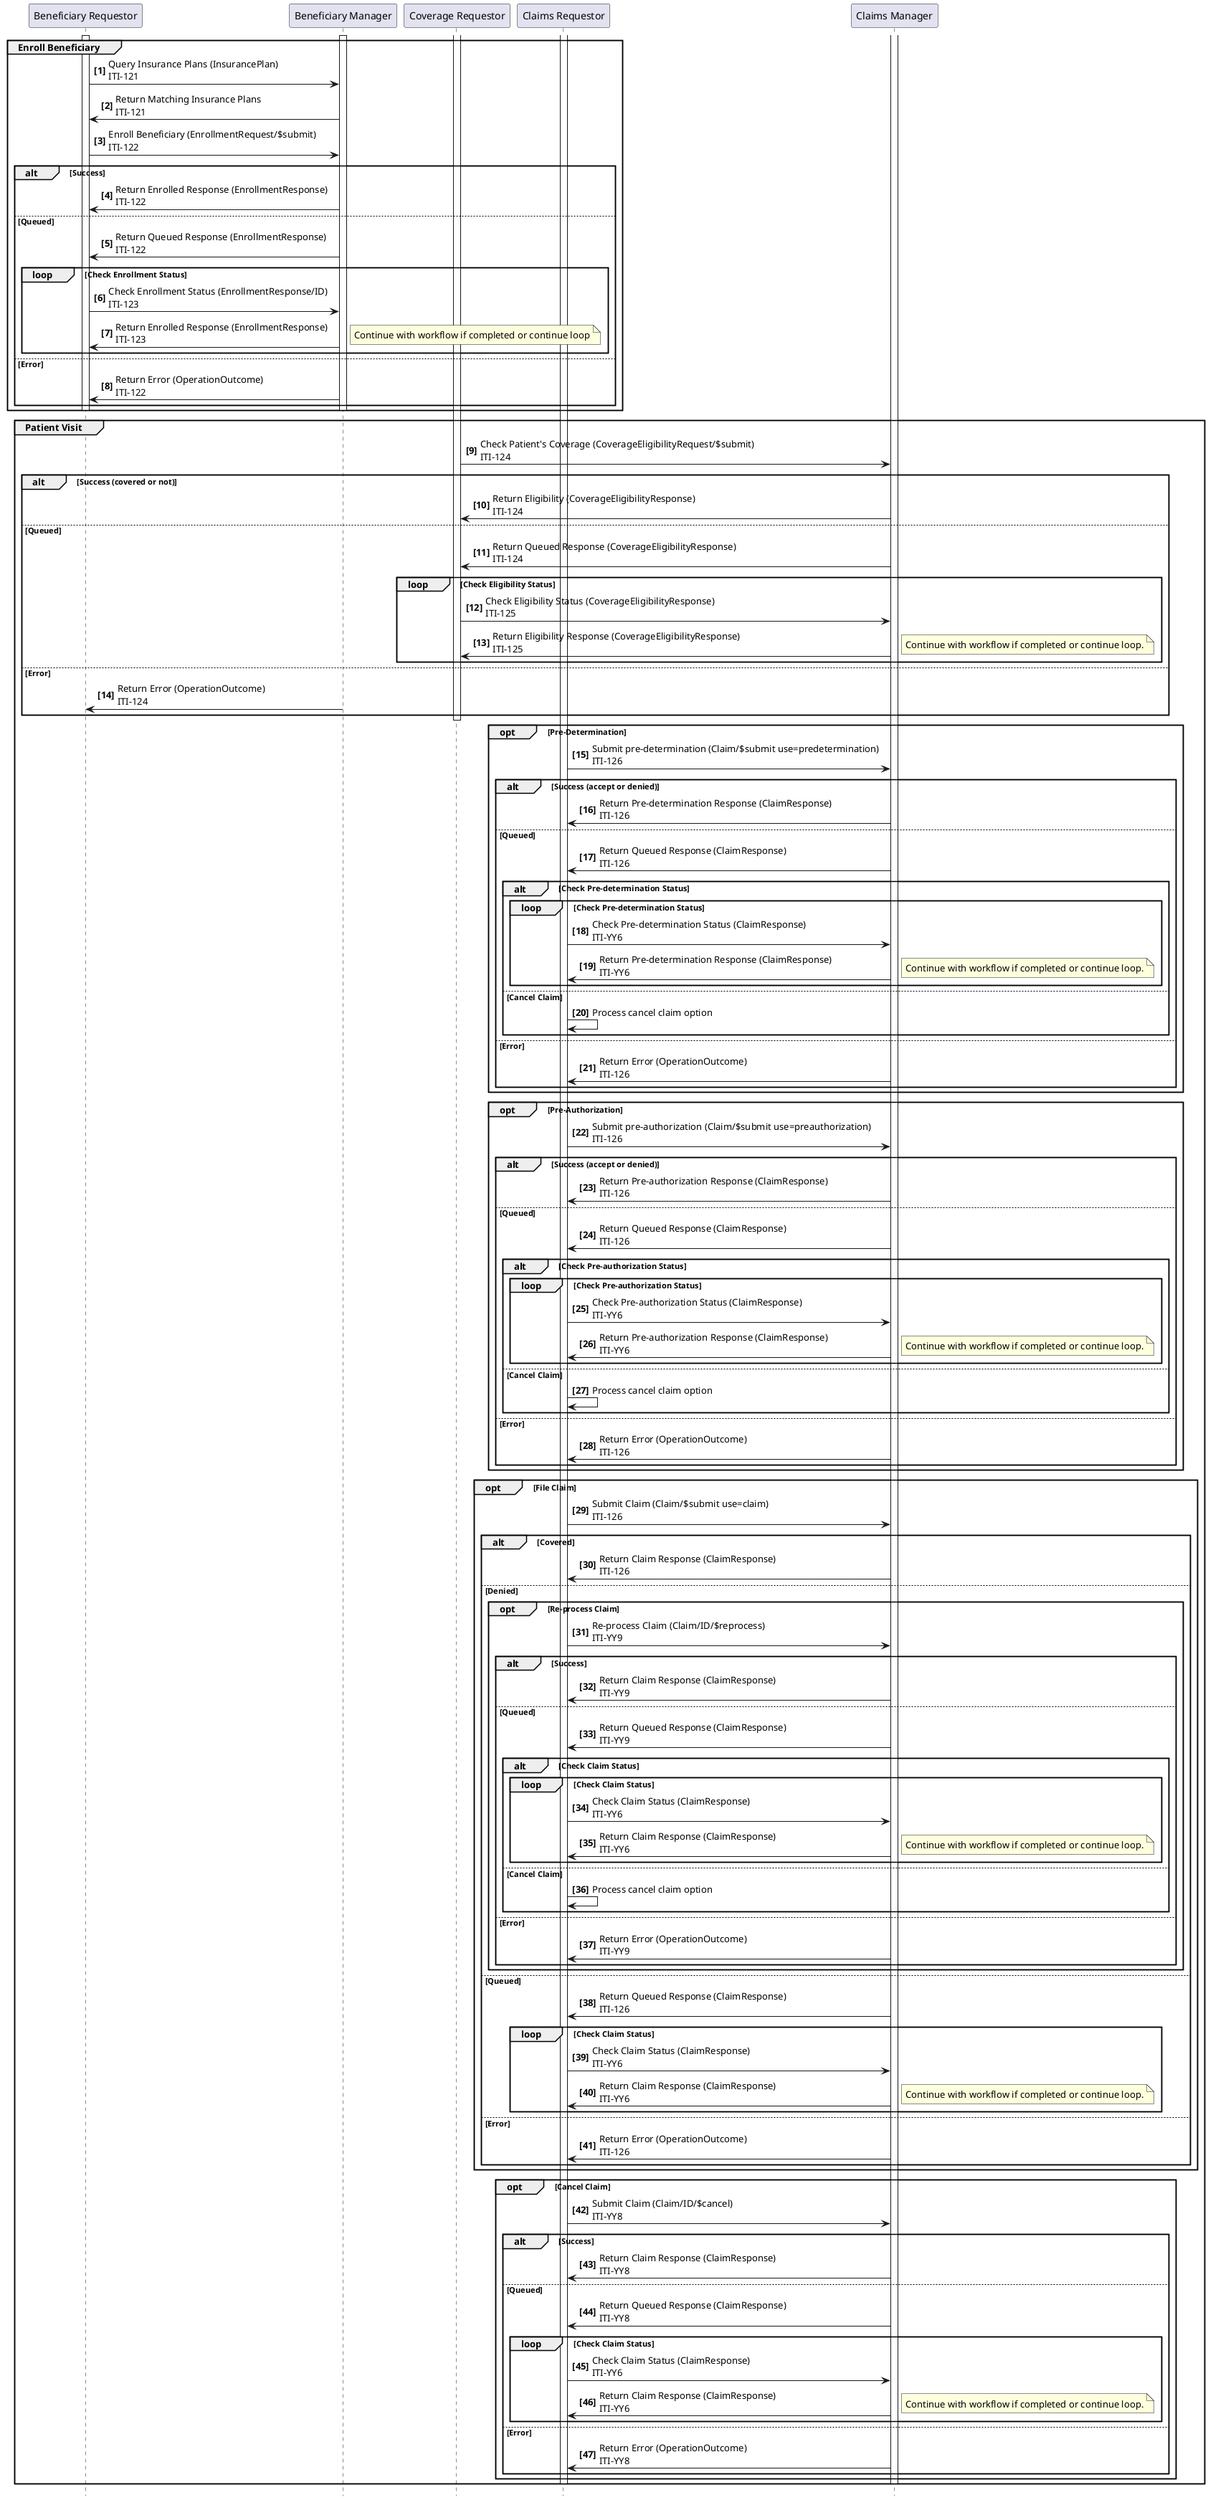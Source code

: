 @startuml
skinparam svgDimensionStyle false
hide footbox
autonumber "<b>[0]"

participant "Beneficiary Requestor" as BR 
participant "Beneficiary Manager" as BM 

participant "Coverage Requestor" as CV

participant "Claims Requestor" as CR 
participant "Claims Manager" as CM 


group Enroll Beneficiary
  activate BR
  activate BM
  BR->BM: Query Insurance Plans (InsurancePlan)\nITI-121
  BM->BR: Return Matching Insurance Plans\nITI-121
  BR->BM: Enroll Beneficiary (EnrollmentRequest/$submit)\nITI-122
  alt Success
    BM->BR: Return Enrolled Response (EnrollmentResponse)\nITI-122
  else Queued
    BM->BR: Return Queued Response (EnrollmentResponse)\nITI-122
    loop Check Enrollment Status 
      BR->BM: Check Enrollment Status (EnrollmentResponse/ID)\nITI-123
      BM->BR: Return Enrolled Response (EnrollmentResponse)\nITI-123
      note right: Continue with workflow if completed or continue loop
    end
  else Error
    BM->BR: Return Error (OperationOutcome)\nITI-122
  end
  deactivate BM
  deactivate BR
end

group Patient Visit
  activate CM
  activate CV
  CV->CM: Check Patient's Coverage (CoverageEligibilityRequest/$submit)\nITI-124
  alt Success (covered or not)
    CM->CV: Return Eligibility (CoverageEligibilityResponse)\nITI-124
  else Queued 
    CM->CV: Return Queued Response (CoverageEligibilityResponse)\nITI-124
    loop Check Eligibility Status
      CV->CM: Check Eligibility Status (CoverageEligibilityResponse)\nITI-125
      CM->CV: Return Eligibility Response (CoverageEligibilityResponse)\nITI-125
      note right: Continue with workflow if completed or continue loop.
    end
  else Error
    BM->BR: Return Error (OperationOutcome)\nITI-124
  end
  deactivate CV

  activate CR
  opt Pre-Determination 
    CR->CM: Submit pre-determination (Claim/$submit use=predetermination)\nITI-126
    alt Success (accept or denied)
      CM->CR: Return Pre-determination Response (ClaimResponse)\nITI-126
    else Queued 
      CM->CR: Return Queued Response (ClaimResponse)\nITI-126
      alt Check Pre-determination Status
        loop Check Pre-determination Status
          CR->CM: Check Pre-determination Status (ClaimResponse)\nITI-YY6
          CM->CR: Return Pre-determination Response (ClaimResponse)\nITI-YY6
          note right: Continue with workflow if completed or continue loop.
        end
      else Cancel Claim
        CR->CR: Process cancel claim option
      end
    else Error
      CM->CR: Return Error (OperationOutcome)\nITI-126
    end
  end

  opt Pre-Authorization
    CR->CM: Submit pre-authorization (Claim/$submit use=preauthorization)\nITI-126
    alt Success (accept or denied)
      CM->CR: Return Pre-authorization Response (ClaimResponse)\nITI-126
    else Queued 
      CM->CR: Return Queued Response (ClaimResponse)\nITI-126
      alt Check Pre-authorization Status
        loop Check Pre-authorization Status
          CR->CM: Check Pre-authorization Status (ClaimResponse)\nITI-YY6
          CM->CR: Return Pre-authorization Response (ClaimResponse)\nITI-YY6
          note right: Continue with workflow if completed or continue loop.
        end
      else Cancel Claim
        CR->CR: Process cancel claim option
      end
    else Error
      CM->CR: Return Error (OperationOutcome)\nITI-126
    end
  end

  opt File Claim
    CR->CM: Submit Claim (Claim/$submit use=claim)\nITI-126
    alt Covered
      CM->CR: Return Claim Response (ClaimResponse)\nITI-126
    else Denied
      opt Re-process Claim
        CR->CM: Re-process Claim (Claim/ID/$reprocess)\nITI-YY9
        alt Success
          CM->CR: Return Claim Response (ClaimResponse)\nITI-YY9
        else Queued 
          CM->CR: Return Queued Response (ClaimResponse)\nITI-YY9
          alt Check Claim Status
            loop Check Claim Status
              CR->CM: Check Claim Status (ClaimResponse)\nITI-YY6
              CM->CR: Return Claim Response (ClaimResponse)\nITI-YY6
              note right: Continue with workflow if completed or continue loop.
            end
          else Cancel Claim
            CR->CR: Process cancel claim option
          end
        else Error
          CM->CR: Return Error (OperationOutcome)\nITI-YY9
        end
      end
    else Queued 
      CM->CR: Return Queued Response (ClaimResponse)\nITI-126
      loop Check Claim Status
        CR->CM: Check Claim Status (ClaimResponse)\nITI-YY6
        CM->CR: Return Claim Response (ClaimResponse)\nITI-YY6
        note right: Continue with workflow if completed or continue loop.
      end
    else Error
      CM->CR: Return Error (OperationOutcome)\nITI-126
    end

  end

  opt Cancel Claim
    CR->CM: Submit Claim (Claim/ID/$cancel)\nITI-YY8
    alt Success
      CM->CR: Return Claim Response (ClaimResponse)\nITI-YY8
    else Queued 
      CM->CR: Return Queued Response (ClaimResponse)\nITI-YY8
      loop Check Claim Status
        CR->CM: Check Claim Status (ClaimResponse)\nITI-YY6
        CM->CR: Return Claim Response (ClaimResponse)\nITI-YY6
        note right: Continue with workflow if completed or continue loop.
      end
    else Error
      CM->CR: Return Error (OperationOutcome)\nITI-YY8
    end
  end

  deactivate CR
  deactivate CM

end

@enduml
